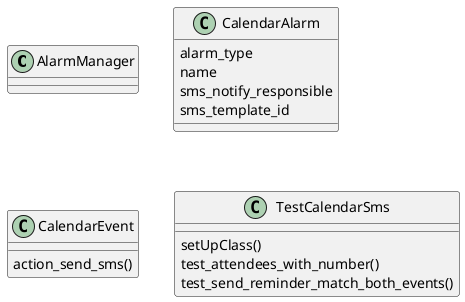 @startuml classes_calendar_sms
set namespaceSeparator none
class "AlarmManager" as odoo_src.odoo.addons.calendar_sms.models.calendar_alarm_manager.AlarmManager {
}
class "CalendarAlarm" as odoo_src.odoo.addons.calendar_sms.models.calendar_alarm.CalendarAlarm {
  alarm_type
  name
  sms_notify_responsible
  sms_template_id
}
class "CalendarEvent" as odoo_src.odoo.addons.calendar_sms.models.calendar_event.CalendarEvent {
  action_send_sms()
}
class "TestCalendarSms" as odoo_src.odoo.addons.calendar_sms.tests.test_calendar_sms.TestCalendarSms {
  setUpClass()
  test_attendees_with_number()
  test_send_reminder_match_both_events()
}
@enduml
